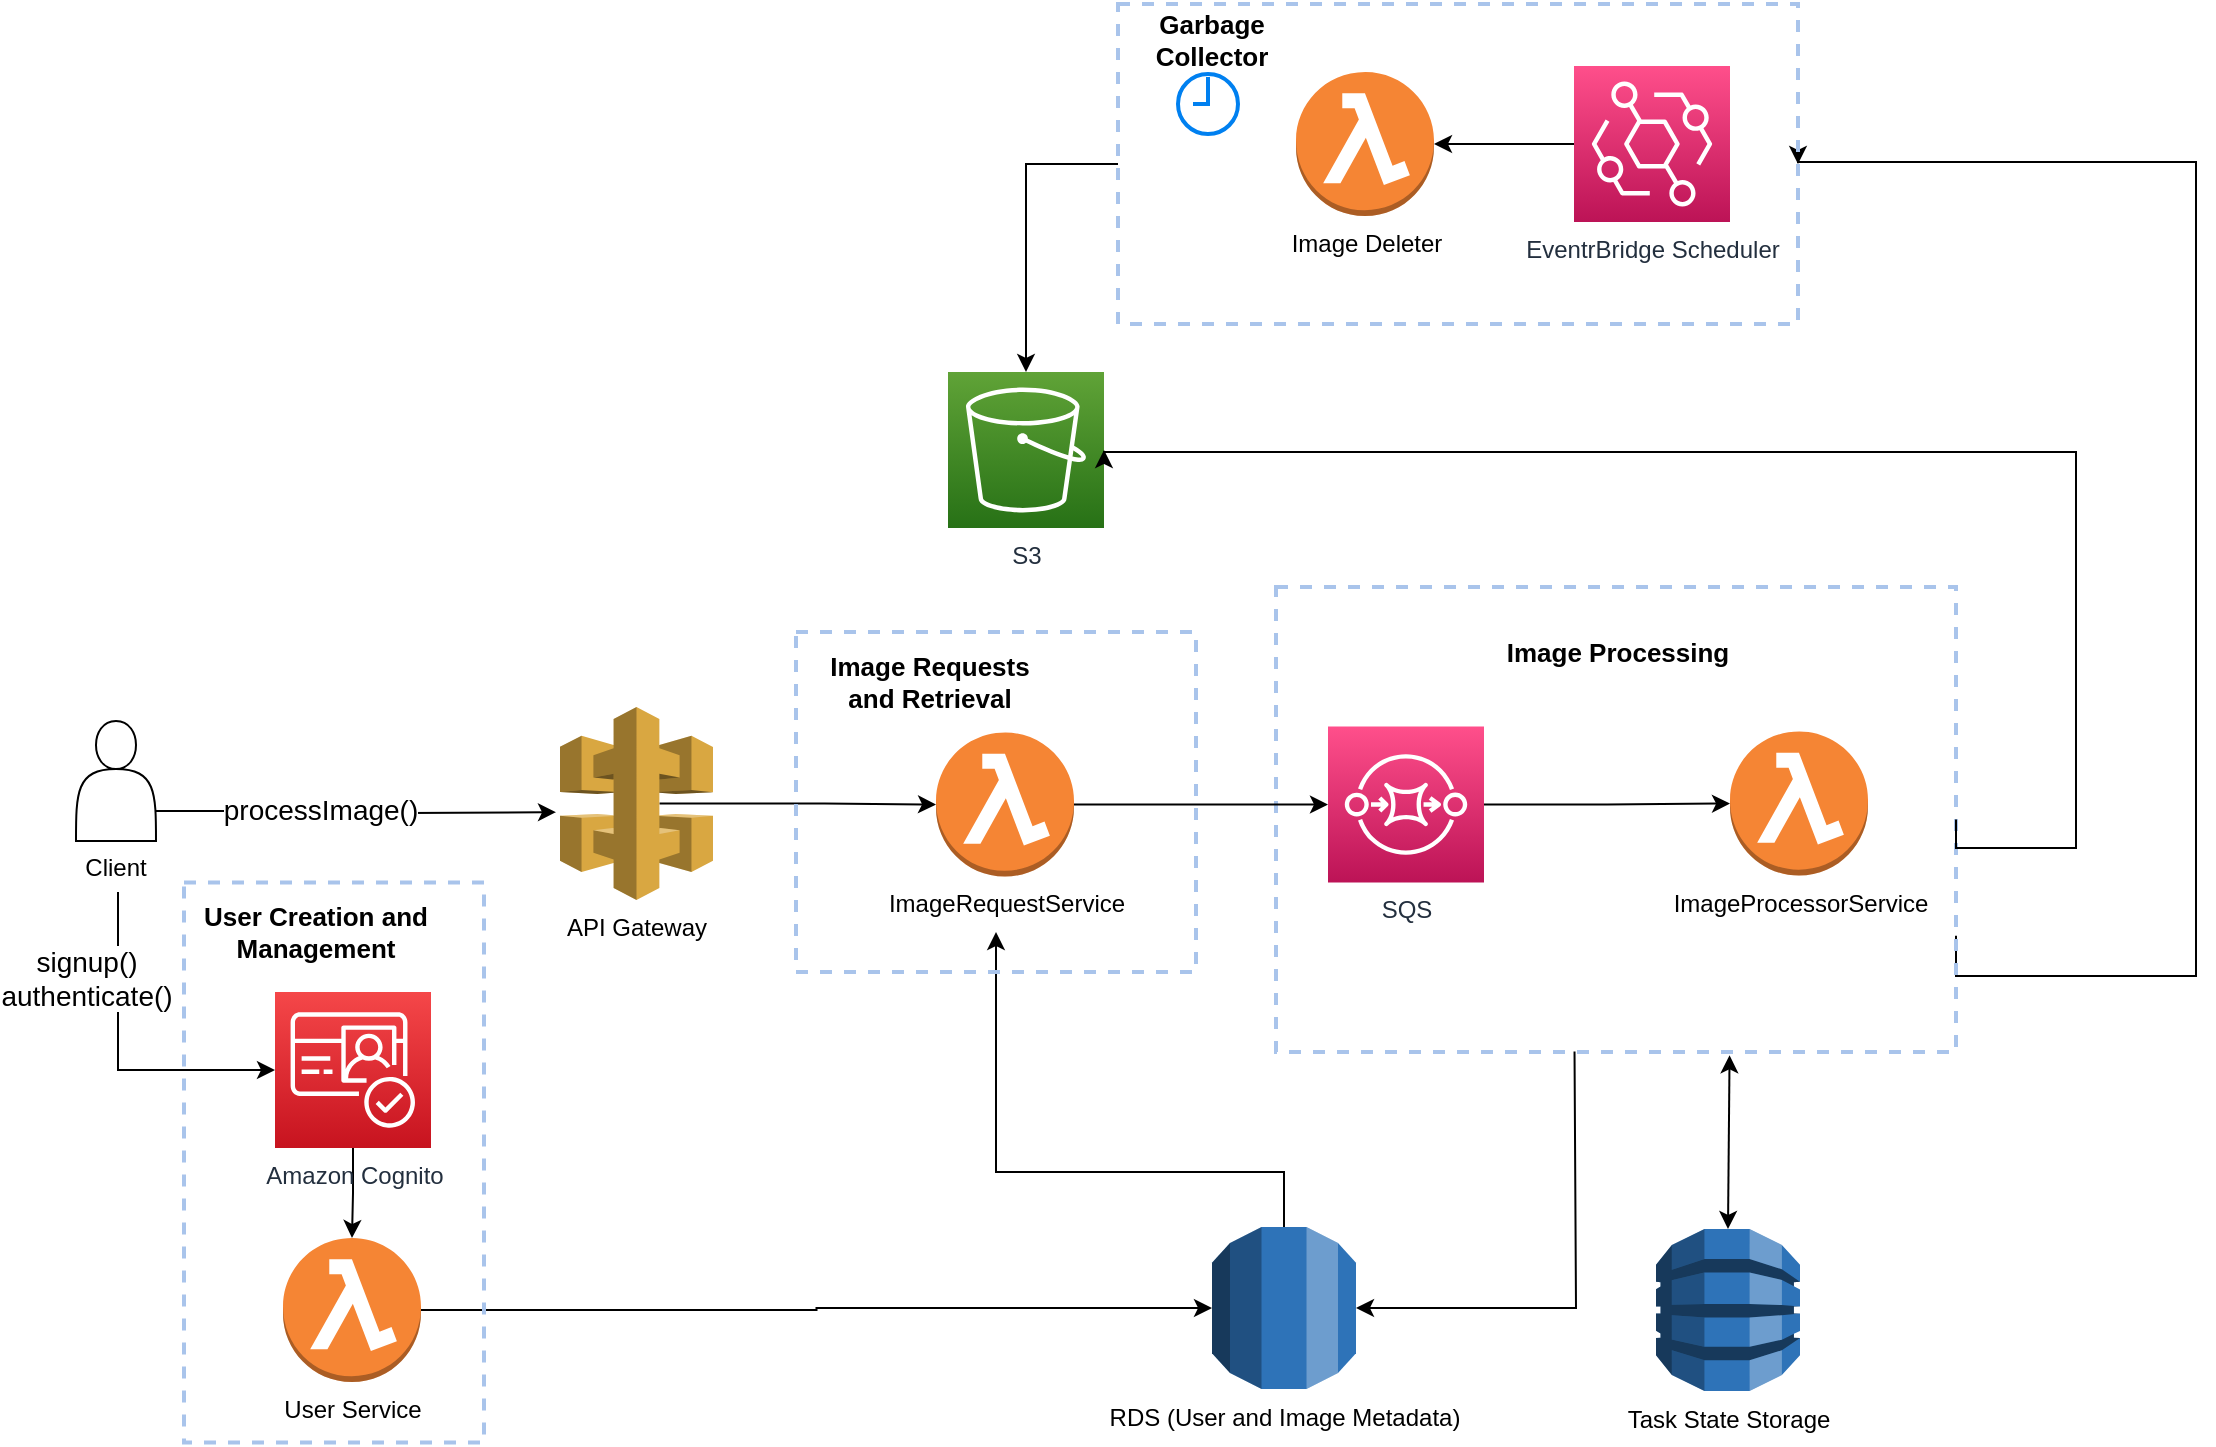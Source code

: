 <mxfile version="20.8.16" type="device"><diagram name="Page-1" id="f10wLrEcIsJkVGP2h6X6"><mxGraphModel dx="1723" dy="957" grid="1" gridSize="10" guides="1" tooltips="1" connect="1" arrows="1" fold="1" page="1" pageScale="1" pageWidth="4000" pageHeight="3000" math="0" shadow="0"><root><mxCell id="0"/><mxCell id="1" parent="0"/><mxCell id="lYPze4F9XFHHbkOYHn2J-61" style="edgeStyle=orthogonalEdgeStyle;rounded=0;orthogonalLoop=1;jettySize=auto;html=1;exitX=1;exitY=0.75;exitDx=0;exitDy=0;entryX=1;entryY=0.5;entryDx=0;entryDy=0;" parent="1" source="lYPze4F9XFHHbkOYHn2J-20" target="lYPze4F9XFHHbkOYHn2J-54" edge="1"><mxGeometry relative="1" as="geometry"><Array as="points"><mxPoint x="1160" y="582"/><mxPoint x="1280" y="582"/><mxPoint x="1280" y="175"/></Array></mxGeometry></mxCell><mxCell id="lYPze4F9XFHHbkOYHn2J-20" value="" style="whiteSpace=wrap;html=1;dashed=1;fillColor=none;strokeWidth=2;strokeColor=#A9C4EB;" parent="1" vertex="1"><mxGeometry x="820" y="387.5" width="340" height="232.5" as="geometry"/></mxCell><mxCell id="lYPze4F9XFHHbkOYHn2J-26" style="edgeStyle=orthogonalEdgeStyle;rounded=0;orthogonalLoop=1;jettySize=auto;html=1;exitX=0.65;exitY=0.5;exitDx=0;exitDy=0;exitPerimeter=0;entryX=0;entryY=0.5;entryDx=0;entryDy=0;entryPerimeter=0;" parent="1" source="lYPze4F9XFHHbkOYHn2J-1" target="lYPze4F9XFHHbkOYHn2J-37" edge="1"><mxGeometry relative="1" as="geometry"/></mxCell><mxCell id="lYPze4F9XFHHbkOYHn2J-1" value="API Gateway" style="outlineConnect=0;dashed=0;verticalLabelPosition=bottom;verticalAlign=top;align=center;html=1;shape=mxgraph.aws3.api_gateway;fillColor=#D9A741;gradientColor=none;" parent="1" vertex="1"><mxGeometry x="462" y="447.5" width="76.5" height="96.5" as="geometry"/></mxCell><mxCell id="lYPze4F9XFHHbkOYHn2J-2" value="RDS (User and Image Metadata)" style="outlineConnect=0;dashed=0;verticalLabelPosition=bottom;verticalAlign=top;align=center;html=1;shape=mxgraph.aws3.rds;fillColor=#2E73B8;gradientColor=none;" parent="1" vertex="1"><mxGeometry x="788" y="707.5" width="72" height="81" as="geometry"/></mxCell><mxCell id="lYPze4F9XFHHbkOYHn2J-4" value="S3&lt;br&gt;" style="sketch=0;points=[[0,0,0],[0.25,0,0],[0.5,0,0],[0.75,0,0],[1,0,0],[0,1,0],[0.25,1,0],[0.5,1,0],[0.75,1,0],[1,1,0],[0,0.25,0],[0,0.5,0],[0,0.75,0],[1,0.25,0],[1,0.5,0],[1,0.75,0]];outlineConnect=0;fontColor=#232F3E;gradientColor=#60A337;gradientDirection=north;fillColor=#277116;strokeColor=#ffffff;dashed=0;verticalLabelPosition=bottom;verticalAlign=top;align=center;html=1;fontSize=12;fontStyle=0;aspect=fixed;shape=mxgraph.aws4.resourceIcon;resIcon=mxgraph.aws4.s3;" parent="1" vertex="1"><mxGeometry x="656" y="280" width="78" height="78" as="geometry"/></mxCell><mxCell id="lYPze4F9XFHHbkOYHn2J-28" style="edgeStyle=orthogonalEdgeStyle;rounded=0;orthogonalLoop=1;jettySize=auto;html=1;exitX=1;exitY=0.5;exitDx=0;exitDy=0;exitPerimeter=0;entryX=0;entryY=0.5;entryDx=0;entryDy=0;entryPerimeter=0;" parent="1" source="lYPze4F9XFHHbkOYHn2J-6" target="lYPze4F9XFHHbkOYHn2J-12" edge="1"><mxGeometry relative="1" as="geometry"/></mxCell><mxCell id="lYPze4F9XFHHbkOYHn2J-6" value="SQS" style="sketch=0;points=[[0,0,0],[0.25,0,0],[0.5,0,0],[0.75,0,0],[1,0,0],[0,1,0],[0.25,1,0],[0.5,1,0],[0.75,1,0],[1,1,0],[0,0.25,0],[0,0.5,0],[0,0.75,0],[1,0.25,0],[1,0.5,0],[1,0.75,0]];outlineConnect=0;fontColor=#232F3E;gradientColor=#FF4F8B;gradientDirection=north;fillColor=#BC1356;strokeColor=#ffffff;dashed=0;verticalLabelPosition=bottom;verticalAlign=top;align=center;html=1;fontSize=12;fontStyle=0;aspect=fixed;shape=mxgraph.aws4.resourceIcon;resIcon=mxgraph.aws4.sqs;" parent="1" vertex="1"><mxGeometry x="846" y="457.25" width="78" height="78" as="geometry"/></mxCell><mxCell id="wJnPm2ojsVKecc8oGlB5-3" style="edgeStyle=orthogonalEdgeStyle;rounded=0;orthogonalLoop=1;jettySize=auto;html=1;exitX=1;exitY=0.75;exitDx=0;exitDy=0;" edge="1" parent="1" source="lYPze4F9XFHHbkOYHn2J-7"><mxGeometry relative="1" as="geometry"><mxPoint x="460" y="500.077" as="targetPoint"/></mxGeometry></mxCell><mxCell id="wJnPm2ojsVKecc8oGlB5-10" value="processImage()" style="edgeLabel;html=1;align=center;verticalAlign=middle;resizable=0;points=[];fontSize=14;" vertex="1" connectable="0" parent="wJnPm2ojsVKecc8oGlB5-3"><mxGeometry x="-0.183" y="1" relative="1" as="geometry"><mxPoint as="offset"/></mxGeometry></mxCell><mxCell id="wJnPm2ojsVKecc8oGlB5-4" style="edgeStyle=orthogonalEdgeStyle;rounded=0;orthogonalLoop=1;jettySize=auto;html=1;entryX=0;entryY=0.5;entryDx=0;entryDy=0;entryPerimeter=0;" edge="1" parent="1" target="wJnPm2ojsVKecc8oGlB5-1"><mxGeometry relative="1" as="geometry"><mxPoint x="241" y="540" as="sourcePoint"/><mxPoint x="301" y="583" as="targetPoint"/><Array as="points"><mxPoint x="241" y="629"/></Array></mxGeometry></mxCell><mxCell id="wJnPm2ojsVKecc8oGlB5-7" value="&lt;font style=&quot;font-size: 14px;&quot;&gt;signup()&lt;br&gt;authenticate()&lt;/font&gt;" style="edgeLabel;html=1;align=center;verticalAlign=middle;resizable=0;points=[];" vertex="1" connectable="0" parent="wJnPm2ojsVKecc8oGlB5-4"><mxGeometry x="-0.165" y="-4" relative="1" as="geometry"><mxPoint x="-12" y="-27" as="offset"/></mxGeometry></mxCell><mxCell id="lYPze4F9XFHHbkOYHn2J-7" value="&lt;br&gt;&lt;br&gt;&lt;br&gt;&lt;br&gt;&lt;br&gt;&lt;br&gt;Client" style="shape=actor;whiteSpace=wrap;html=1;" parent="1" vertex="1"><mxGeometry x="220" y="454.5" width="40" height="60" as="geometry"/></mxCell><mxCell id="lYPze4F9XFHHbkOYHn2J-12" value="ImageProcessorService" style="outlineConnect=0;dashed=0;verticalLabelPosition=bottom;verticalAlign=top;align=center;html=1;shape=mxgraph.aws3.lambda_function;fillColor=#F58534;gradientColor=none;" parent="1" vertex="1"><mxGeometry x="1047" y="459.75" width="69" height="72" as="geometry"/></mxCell><mxCell id="wJnPm2ojsVKecc8oGlB5-9" style="edgeStyle=orthogonalEdgeStyle;rounded=0;orthogonalLoop=1;jettySize=auto;html=1;exitX=1;exitY=0.5;exitDx=0;exitDy=0;exitPerimeter=0;entryX=0;entryY=0.5;entryDx=0;entryDy=0;entryPerimeter=0;fontSize=14;" edge="1" parent="1" source="lYPze4F9XFHHbkOYHn2J-16" target="lYPze4F9XFHHbkOYHn2J-2"><mxGeometry relative="1" as="geometry"/></mxCell><mxCell id="lYPze4F9XFHHbkOYHn2J-16" value="User Service" style="outlineConnect=0;dashed=0;verticalLabelPosition=bottom;verticalAlign=top;align=center;html=1;shape=mxgraph.aws3.lambda_function;fillColor=#F58534;gradientColor=none;" parent="1" vertex="1"><mxGeometry x="323.5" y="713" width="69" height="72" as="geometry"/></mxCell><mxCell id="lYPze4F9XFHHbkOYHn2J-29" style="edgeStyle=orthogonalEdgeStyle;rounded=0;orthogonalLoop=1;jettySize=auto;html=1;exitX=1;exitY=0.5;exitDx=0;exitDy=0;entryX=1;entryY=0.5;entryDx=0;entryDy=0;entryPerimeter=0;" parent="1" source="lYPze4F9XFHHbkOYHn2J-20" target="lYPze4F9XFHHbkOYHn2J-4" edge="1"><mxGeometry relative="1" as="geometry"><Array as="points"><mxPoint x="1160" y="518"/><mxPoint x="1220" y="518"/><mxPoint x="1220" y="320"/></Array></mxGeometry></mxCell><mxCell id="lYPze4F9XFHHbkOYHn2J-21" value="" style="whiteSpace=wrap;html=1;dashed=1;fillColor=none;strokeWidth=2;strokeColor=#A9C4EB;" parent="1" vertex="1"><mxGeometry x="274" y="535.25" width="150" height="280" as="geometry"/></mxCell><mxCell id="lYPze4F9XFHHbkOYHn2J-22" value="&lt;font style=&quot;font-size: 13px;&quot;&gt;&lt;b&gt;User Creation and Management&lt;/b&gt;&lt;/font&gt;" style="text;html=1;strokeColor=none;fillColor=none;align=center;verticalAlign=middle;whiteSpace=wrap;rounded=0;" parent="1" vertex="1"><mxGeometry x="282.75" y="540" width="113.5" height="40" as="geometry"/></mxCell><mxCell id="lYPze4F9XFHHbkOYHn2J-25" value="&lt;font style=&quot;font-size: 13px;&quot;&gt;&lt;b&gt;Image Processing&lt;/b&gt;&lt;/font&gt;" style="text;html=1;strokeColor=none;fillColor=none;align=center;verticalAlign=middle;whiteSpace=wrap;rounded=0;" parent="1" vertex="1"><mxGeometry x="933.5" y="400" width="113.5" height="40" as="geometry"/></mxCell><mxCell id="lYPze4F9XFHHbkOYHn2J-38" style="edgeStyle=orthogonalEdgeStyle;rounded=0;orthogonalLoop=1;jettySize=auto;html=1;exitX=1;exitY=0.5;exitDx=0;exitDy=0;exitPerimeter=0;" parent="1" source="lYPze4F9XFHHbkOYHn2J-37" target="lYPze4F9XFHHbkOYHn2J-6" edge="1"><mxGeometry relative="1" as="geometry"/></mxCell><mxCell id="lYPze4F9XFHHbkOYHn2J-37" value="ImageRequestService" style="outlineConnect=0;dashed=0;verticalLabelPosition=bottom;verticalAlign=top;align=center;html=1;shape=mxgraph.aws3.lambda_function;fillColor=#F58534;gradientColor=none;" parent="1" vertex="1"><mxGeometry x="650" y="460.25" width="69" height="72" as="geometry"/></mxCell><mxCell id="lYPze4F9XFHHbkOYHn2J-39" value="Task State Storage" style="outlineConnect=0;dashed=0;verticalLabelPosition=bottom;verticalAlign=top;align=center;html=1;shape=mxgraph.aws3.dynamo_db;fillColor=#2E73B8;gradientColor=none;" parent="1" vertex="1"><mxGeometry x="1010" y="708.5" width="72" height="81" as="geometry"/></mxCell><mxCell id="lYPze4F9XFHHbkOYHn2J-48" value="" style="endArrow=classic;startArrow=classic;html=1;rounded=0;entryX=0.5;entryY=0;entryDx=0;entryDy=0;entryPerimeter=0;exitX=0.667;exitY=1.007;exitDx=0;exitDy=0;exitPerimeter=0;" parent="1" source="lYPze4F9XFHHbkOYHn2J-20" target="lYPze4F9XFHHbkOYHn2J-39" edge="1"><mxGeometry width="50" height="50" relative="1" as="geometry"><mxPoint x="1049" y="647.5" as="sourcePoint"/><mxPoint x="960" y="667.5" as="targetPoint"/></mxGeometry></mxCell><mxCell id="lYPze4F9XFHHbkOYHn2J-55" style="edgeStyle=orthogonalEdgeStyle;rounded=0;orthogonalLoop=1;jettySize=auto;html=1;exitX=0;exitY=0.5;exitDx=0;exitDy=0;exitPerimeter=0;entryX=1;entryY=0.5;entryDx=0;entryDy=0;entryPerimeter=0;" parent="1" source="lYPze4F9XFHHbkOYHn2J-52" target="lYPze4F9XFHHbkOYHn2J-53" edge="1"><mxGeometry relative="1" as="geometry"/></mxCell><mxCell id="lYPze4F9XFHHbkOYHn2J-52" value="EventrBridge Scheduler" style="sketch=0;points=[[0,0,0],[0.25,0,0],[0.5,0,0],[0.75,0,0],[1,0,0],[0,1,0],[0.25,1,0],[0.5,1,0],[0.75,1,0],[1,1,0],[0,0.25,0],[0,0.5,0],[0,0.75,0],[1,0.25,0],[1,0.5,0],[1,0.75,0]];outlineConnect=0;fontColor=#232F3E;gradientColor=#FF4F8B;gradientDirection=north;fillColor=#BC1356;strokeColor=#ffffff;dashed=0;verticalLabelPosition=bottom;verticalAlign=top;align=center;html=1;fontSize=12;fontStyle=0;aspect=fixed;shape=mxgraph.aws4.resourceIcon;resIcon=mxgraph.aws4.eventbridge;" parent="1" vertex="1"><mxGeometry x="969" y="127" width="78" height="78" as="geometry"/></mxCell><mxCell id="lYPze4F9XFHHbkOYHn2J-53" value="Image Deleter" style="outlineConnect=0;dashed=0;verticalLabelPosition=bottom;verticalAlign=top;align=center;html=1;shape=mxgraph.aws3.lambda_function;fillColor=#F58534;gradientColor=none;" parent="1" vertex="1"><mxGeometry x="830" y="130" width="69" height="72" as="geometry"/></mxCell><mxCell id="lYPze4F9XFHHbkOYHn2J-58" style="edgeStyle=orthogonalEdgeStyle;rounded=0;orthogonalLoop=1;jettySize=auto;html=1;exitX=0;exitY=0.5;exitDx=0;exitDy=0;entryX=0.5;entryY=0;entryDx=0;entryDy=0;entryPerimeter=0;" parent="1" source="lYPze4F9XFHHbkOYHn2J-54" target="lYPze4F9XFHHbkOYHn2J-4" edge="1"><mxGeometry relative="1" as="geometry"/></mxCell><mxCell id="lYPze4F9XFHHbkOYHn2J-54" value="" style="whiteSpace=wrap;html=1;dashed=1;fillColor=none;strokeWidth=2;strokeColor=#A9C4EB;" parent="1" vertex="1"><mxGeometry x="741" y="96" width="340" height="160" as="geometry"/></mxCell><mxCell id="lYPze4F9XFHHbkOYHn2J-56" value="&lt;span style=&quot;font-size: 13px;&quot;&gt;&lt;b&gt;Garbage Collector&lt;/b&gt;&lt;/span&gt;" style="text;html=1;strokeColor=none;fillColor=none;align=center;verticalAlign=middle;whiteSpace=wrap;rounded=0;" parent="1" vertex="1"><mxGeometry x="731" y="94" width="113.5" height="40" as="geometry"/></mxCell><mxCell id="lYPze4F9XFHHbkOYHn2J-62" value="" style="html=1;verticalLabelPosition=bottom;align=center;labelBackgroundColor=#ffffff;verticalAlign=top;strokeWidth=2;strokeColor=#0080F0;shadow=0;dashed=0;shape=mxgraph.ios7.icons.clock;" parent="1" vertex="1"><mxGeometry x="771" y="131" width="30" height="30" as="geometry"/></mxCell><mxCell id="Rg-1gzYIBvHBvNJsg9Mk-1" value="" style="endArrow=classic;html=1;rounded=0;exitX=0.5;exitY=0;exitDx=0;exitDy=0;exitPerimeter=0;" parent="1" source="lYPze4F9XFHHbkOYHn2J-2" edge="1"><mxGeometry width="50" height="50" relative="1" as="geometry"><mxPoint x="820" y="680" as="sourcePoint"/><mxPoint x="680" y="560" as="targetPoint"/><Array as="points"><mxPoint x="824" y="680"/><mxPoint x="680" y="680"/></Array></mxGeometry></mxCell><mxCell id="Rg-1gzYIBvHBvNJsg9Mk-2" value="" style="endArrow=classic;html=1;rounded=0;entryX=1;entryY=0.5;entryDx=0;entryDy=0;entryPerimeter=0;exitX=0.439;exitY=0.999;exitDx=0;exitDy=0;exitPerimeter=0;" parent="1" source="lYPze4F9XFHHbkOYHn2J-20" target="lYPze4F9XFHHbkOYHn2J-2" edge="1"><mxGeometry width="50" height="50" relative="1" as="geometry"><mxPoint x="970" y="650" as="sourcePoint"/><mxPoint x="990" y="700" as="targetPoint"/><Array as="points"><mxPoint x="970" y="748"/></Array></mxGeometry></mxCell><mxCell id="Rg-1gzYIBvHBvNJsg9Mk-3" value="" style="whiteSpace=wrap;html=1;dashed=1;fillColor=none;strokeWidth=2;strokeColor=#A9C4EB;" parent="1" vertex="1"><mxGeometry x="580" y="410" width="200" height="170" as="geometry"/></mxCell><mxCell id="Rg-1gzYIBvHBvNJsg9Mk-5" value="&lt;font style=&quot;font-size: 13px;&quot;&gt;&lt;b&gt;Image Requests and Retrieval&lt;/b&gt;&lt;/font&gt;" style="text;html=1;strokeColor=none;fillColor=none;align=center;verticalAlign=middle;whiteSpace=wrap;rounded=0;" parent="1" vertex="1"><mxGeometry x="590" y="414.5" width="113.5" height="40" as="geometry"/></mxCell><mxCell id="wJnPm2ojsVKecc8oGlB5-8" style="edgeStyle=orthogonalEdgeStyle;rounded=0;orthogonalLoop=1;jettySize=auto;html=1;exitX=0.5;exitY=1;exitDx=0;exitDy=0;exitPerimeter=0;entryX=0.5;entryY=0;entryDx=0;entryDy=0;entryPerimeter=0;fontSize=14;" edge="1" parent="1" source="wJnPm2ojsVKecc8oGlB5-1" target="lYPze4F9XFHHbkOYHn2J-16"><mxGeometry relative="1" as="geometry"/></mxCell><mxCell id="wJnPm2ojsVKecc8oGlB5-1" value="Amazon Cognito&lt;br&gt;" style="sketch=0;points=[[0,0,0],[0.25,0,0],[0.5,0,0],[0.75,0,0],[1,0,0],[0,1,0],[0.25,1,0],[0.5,1,0],[0.75,1,0],[1,1,0],[0,0.25,0],[0,0.5,0],[0,0.75,0],[1,0.25,0],[1,0.5,0],[1,0.75,0]];outlineConnect=0;fontColor=#232F3E;gradientColor=#F54749;gradientDirection=north;fillColor=#C7131F;strokeColor=#ffffff;dashed=0;verticalLabelPosition=bottom;verticalAlign=top;align=center;html=1;fontSize=12;fontStyle=0;aspect=fixed;shape=mxgraph.aws4.resourceIcon;resIcon=mxgraph.aws4.cognito;" vertex="1" parent="1"><mxGeometry x="319.5" y="590" width="78" height="78" as="geometry"/></mxCell></root></mxGraphModel></diagram></mxfile>